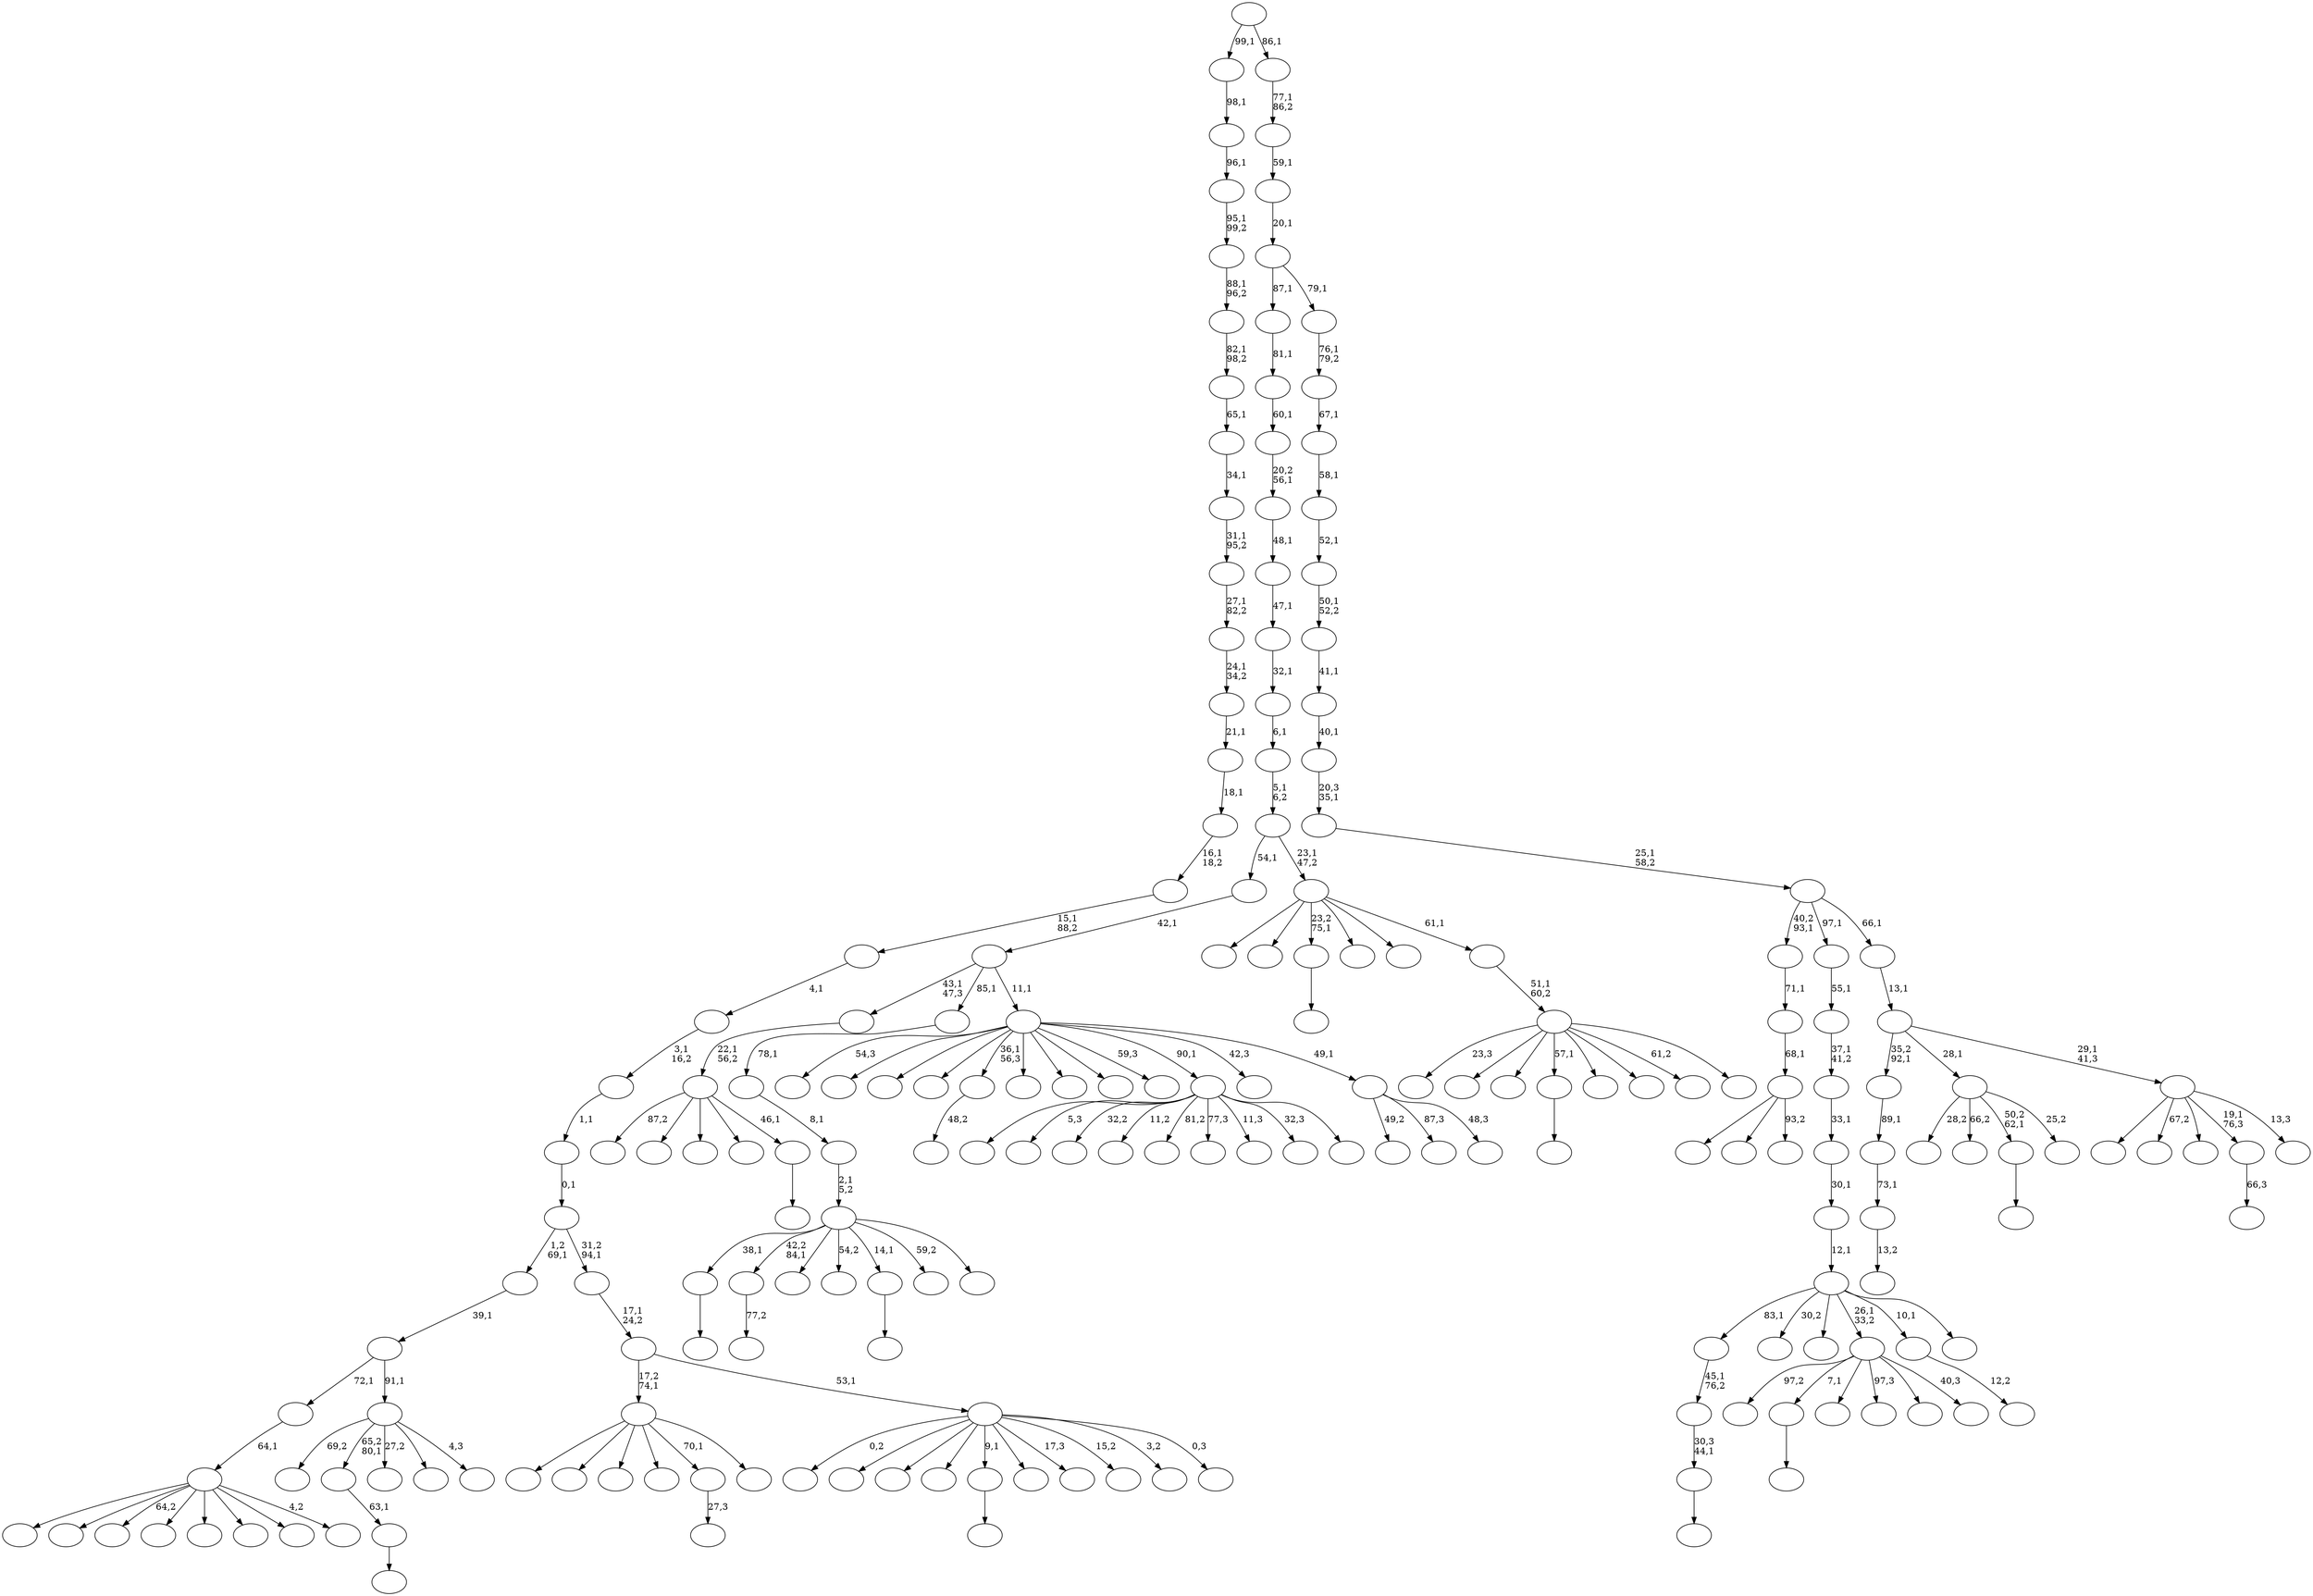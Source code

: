 digraph T {
	200 [label=""]
	199 [label=""]
	198 [label=""]
	197 [label=""]
	196 [label=""]
	195 [label=""]
	194 [label=""]
	193 [label=""]
	192 [label=""]
	191 [label=""]
	190 [label=""]
	189 [label=""]
	188 [label=""]
	187 [label=""]
	186 [label=""]
	185 [label=""]
	184 [label=""]
	183 [label=""]
	182 [label=""]
	181 [label=""]
	180 [label=""]
	179 [label=""]
	178 [label=""]
	177 [label=""]
	176 [label=""]
	175 [label=""]
	174 [label=""]
	173 [label=""]
	172 [label=""]
	171 [label=""]
	170 [label=""]
	169 [label=""]
	168 [label=""]
	167 [label=""]
	166 [label=""]
	165 [label=""]
	164 [label=""]
	163 [label=""]
	162 [label=""]
	161 [label=""]
	160 [label=""]
	159 [label=""]
	158 [label=""]
	157 [label=""]
	156 [label=""]
	155 [label=""]
	154 [label=""]
	153 [label=""]
	152 [label=""]
	151 [label=""]
	150 [label=""]
	149 [label=""]
	148 [label=""]
	147 [label=""]
	146 [label=""]
	145 [label=""]
	144 [label=""]
	143 [label=""]
	142 [label=""]
	141 [label=""]
	140 [label=""]
	139 [label=""]
	138 [label=""]
	137 [label=""]
	136 [label=""]
	135 [label=""]
	134 [label=""]
	133 [label=""]
	132 [label=""]
	131 [label=""]
	130 [label=""]
	129 [label=""]
	128 [label=""]
	127 [label=""]
	126 [label=""]
	125 [label=""]
	124 [label=""]
	123 [label=""]
	122 [label=""]
	121 [label=""]
	120 [label=""]
	119 [label=""]
	118 [label=""]
	117 [label=""]
	116 [label=""]
	115 [label=""]
	114 [label=""]
	113 [label=""]
	112 [label=""]
	111 [label=""]
	110 [label=""]
	109 [label=""]
	108 [label=""]
	107 [label=""]
	106 [label=""]
	105 [label=""]
	104 [label=""]
	103 [label=""]
	102 [label=""]
	101 [label=""]
	100 [label=""]
	99 [label=""]
	98 [label=""]
	97 [label=""]
	96 [label=""]
	95 [label=""]
	94 [label=""]
	93 [label=""]
	92 [label=""]
	91 [label=""]
	90 [label=""]
	89 [label=""]
	88 [label=""]
	87 [label=""]
	86 [label=""]
	85 [label=""]
	84 [label=""]
	83 [label=""]
	82 [label=""]
	81 [label=""]
	80 [label=""]
	79 [label=""]
	78 [label=""]
	77 [label=""]
	76 [label=""]
	75 [label=""]
	74 [label=""]
	73 [label=""]
	72 [label=""]
	71 [label=""]
	70 [label=""]
	69 [label=""]
	68 [label=""]
	67 [label=""]
	66 [label=""]
	65 [label=""]
	64 [label=""]
	63 [label=""]
	62 [label=""]
	61 [label=""]
	60 [label=""]
	59 [label=""]
	58 [label=""]
	57 [label=""]
	56 [label=""]
	55 [label=""]
	54 [label=""]
	53 [label=""]
	52 [label=""]
	51 [label=""]
	50 [label=""]
	49 [label=""]
	48 [label=""]
	47 [label=""]
	46 [label=""]
	45 [label=""]
	44 [label=""]
	43 [label=""]
	42 [label=""]
	41 [label=""]
	40 [label=""]
	39 [label=""]
	38 [label=""]
	37 [label=""]
	36 [label=""]
	35 [label=""]
	34 [label=""]
	33 [label=""]
	32 [label=""]
	31 [label=""]
	30 [label=""]
	29 [label=""]
	28 [label=""]
	27 [label=""]
	26 [label=""]
	25 [label=""]
	24 [label=""]
	23 [label=""]
	22 [label=""]
	21 [label=""]
	20 [label=""]
	19 [label=""]
	18 [label=""]
	17 [label=""]
	16 [label=""]
	15 [label=""]
	14 [label=""]
	13 [label=""]
	12 [label=""]
	11 [label=""]
	10 [label=""]
	9 [label=""]
	8 [label=""]
	7 [label=""]
	6 [label=""]
	5 [label=""]
	4 [label=""]
	3 [label=""]
	2 [label=""]
	1 [label=""]
	0 [label=""]
	196 -> 197 [label=""]
	190 -> 191 [label=""]
	183 -> 184 [label="77,2"]
	178 -> 179 [label="48,2"]
	169 -> 170 [label=""]
	165 -> 166 [label=""]
	164 -> 165 [label="30,3\n44,1"]
	163 -> 164 [label="45,1\n76,2"]
	157 -> 158 [label=""]
	140 -> 141 [label=""]
	139 -> 148 [label="87,2"]
	139 -> 147 [label=""]
	139 -> 144 [label=""]
	139 -> 143 [label=""]
	139 -> 140 [label="46,1"]
	138 -> 139 [label="22,1\n56,2"]
	135 -> 136 [label=""]
	128 -> 129 [label=""]
	124 -> 125 [label=""]
	123 -> 124 [label="63,1"]
	119 -> 120 [label=""]
	110 -> 111 [label="27,3"]
	107 -> 108 [label="66,3"]
	104 -> 194 [label="97,2"]
	104 -> 190 [label="7,1"]
	104 -> 137 [label=""]
	104 -> 132 [label="97,3"]
	104 -> 126 [label=""]
	104 -> 105 [label="40,3"]
	100 -> 101 [label="12,2"]
	97 -> 196 [label="38,1"]
	97 -> 183 [label="42,2\n84,1"]
	97 -> 152 [label=""]
	97 -> 145 [label="54,2"]
	97 -> 119 [label="14,1"]
	97 -> 117 [label="59,2"]
	97 -> 98 [label=""]
	96 -> 97 [label="2,1\n5,2"]
	95 -> 96 [label="8,1"]
	94 -> 95 [label="78,1"]
	90 -> 200 [label=""]
	90 -> 188 [label="5,3"]
	90 -> 168 [label="32,2"]
	90 -> 151 [label="11,2"]
	90 -> 149 [label="81,2"]
	90 -> 131 [label="77,3"]
	90 -> 113 [label="11,3"]
	90 -> 93 [label="32,3"]
	90 -> 91 [label=""]
	88 -> 172 [label=""]
	88 -> 112 [label=""]
	88 -> 89 [label="93,2"]
	87 -> 88 [label="68,1"]
	86 -> 87 [label="71,1"]
	83 -> 199 [label=""]
	83 -> 174 [label=""]
	83 -> 155 [label="64,2"]
	83 -> 146 [label=""]
	83 -> 122 [label=""]
	83 -> 116 [label=""]
	83 -> 109 [label=""]
	83 -> 84 [label="4,2"]
	82 -> 83 [label="64,1"]
	80 -> 81 [label="13,2"]
	79 -> 80 [label="73,1"]
	78 -> 79 [label="89,1"]
	76 -> 193 [label="28,2"]
	76 -> 167 [label="66,2"]
	76 -> 157 [label="50,2\n62,1"]
	76 -> 77 [label="25,2"]
	73 -> 185 [label=""]
	73 -> 156 [label=""]
	73 -> 142 [label=""]
	73 -> 134 [label=""]
	73 -> 110 [label="70,1"]
	73 -> 74 [label=""]
	70 -> 182 [label="49,2"]
	70 -> 175 [label="87,3"]
	70 -> 71 [label="48,3"]
	69 -> 195 [label="54,3"]
	69 -> 189 [label=""]
	69 -> 186 [label=""]
	69 -> 180 [label=""]
	69 -> 178 [label="36,1\n56,3"]
	69 -> 162 [label=""]
	69 -> 127 [label=""]
	69 -> 121 [label=""]
	69 -> 106 [label="59,3"]
	69 -> 90 [label="90,1"]
	69 -> 72 [label="42,3"]
	69 -> 70 [label="49,1"]
	68 -> 138 [label="43,1\n47,3"]
	68 -> 94 [label="85,1"]
	68 -> 69 [label="11,1"]
	67 -> 68 [label="42,1"]
	65 -> 163 [label="83,1"]
	65 -> 159 [label="30,2"]
	65 -> 153 [label=""]
	65 -> 104 [label="26,1\n33,2"]
	65 -> 100 [label="10,1"]
	65 -> 66 [label=""]
	64 -> 65 [label="12,1"]
	63 -> 64 [label="30,1"]
	62 -> 63 [label="33,1"]
	61 -> 62 [label="37,1\n41,2"]
	60 -> 61 [label="55,1"]
	57 -> 171 [label="69,2"]
	57 -> 123 [label="65,2\n80,1"]
	57 -> 99 [label="27,2"]
	57 -> 92 [label=""]
	57 -> 58 [label="4,3"]
	56 -> 82 [label="72,1"]
	56 -> 57 [label="91,1"]
	55 -> 56 [label="39,1"]
	53 -> 173 [label="0,2"]
	53 -> 160 [label=""]
	53 -> 150 [label=""]
	53 -> 133 [label=""]
	53 -> 128 [label="9,1"]
	53 -> 115 [label=""]
	53 -> 114 [label="17,3"]
	53 -> 103 [label="15,2"]
	53 -> 75 [label="3,2"]
	53 -> 54 [label="0,3"]
	52 -> 73 [label="17,2\n74,1"]
	52 -> 53 [label="53,1"]
	51 -> 52 [label="17,1\n24,2"]
	50 -> 55 [label="1,2\n69,1"]
	50 -> 51 [label="31,2\n94,1"]
	49 -> 50 [label="0,1"]
	48 -> 49 [label="1,1"]
	47 -> 48 [label="3,1\n16,2"]
	46 -> 47 [label="4,1"]
	45 -> 46 [label="15,1\n88,2"]
	44 -> 45 [label="16,1\n18,2"]
	43 -> 44 [label="18,1"]
	42 -> 43 [label="21,1"]
	41 -> 42 [label="24,1\n34,2"]
	40 -> 41 [label="27,1\n82,2"]
	39 -> 40 [label="31,1\n95,2"]
	38 -> 39 [label="34,1"]
	37 -> 38 [label="65,1"]
	36 -> 37 [label="82,1\n98,2"]
	35 -> 36 [label="88,1\n96,2"]
	34 -> 35 [label="95,1\n99,2"]
	33 -> 34 [label="96,1"]
	32 -> 33 [label="98,1"]
	30 -> 192 [label="23,3"]
	30 -> 181 [label=""]
	30 -> 176 [label=""]
	30 -> 169 [label="57,1"]
	30 -> 130 [label=""]
	30 -> 118 [label=""]
	30 -> 102 [label="61,2"]
	30 -> 31 [label=""]
	29 -> 30 [label="51,1\n60,2"]
	28 -> 198 [label=""]
	28 -> 187 [label=""]
	28 -> 135 [label="23,2\n75,1"]
	28 -> 85 [label=""]
	28 -> 59 [label=""]
	28 -> 29 [label="61,1"]
	27 -> 67 [label="54,1"]
	27 -> 28 [label="23,1\n47,2"]
	26 -> 27 [label="5,1\n6,2"]
	25 -> 26 [label="6,1"]
	24 -> 25 [label="32,1"]
	23 -> 24 [label="47,1"]
	22 -> 23 [label="48,1"]
	21 -> 22 [label="20,2\n56,1"]
	20 -> 21 [label="60,1"]
	19 -> 20 [label="81,1"]
	17 -> 177 [label=""]
	17 -> 161 [label="67,2"]
	17 -> 154 [label=""]
	17 -> 107 [label="19,1\n76,3"]
	17 -> 18 [label="13,3"]
	16 -> 78 [label="35,2\n92,1"]
	16 -> 76 [label="28,1"]
	16 -> 17 [label="29,1\n41,3"]
	15 -> 16 [label="13,1"]
	14 -> 86 [label="40,2\n93,1"]
	14 -> 60 [label="97,1"]
	14 -> 15 [label="66,1"]
	13 -> 14 [label="25,1\n58,2"]
	12 -> 13 [label="20,3\n35,1"]
	11 -> 12 [label="40,1"]
	10 -> 11 [label="41,1"]
	9 -> 10 [label="50,1\n52,2"]
	8 -> 9 [label="52,1"]
	7 -> 8 [label="58,1"]
	6 -> 7 [label="67,1"]
	5 -> 6 [label="76,1\n79,2"]
	4 -> 19 [label="87,1"]
	4 -> 5 [label="79,1"]
	3 -> 4 [label="20,1"]
	2 -> 3 [label="59,1"]
	1 -> 2 [label="77,1\n86,2"]
	0 -> 32 [label="99,1"]
	0 -> 1 [label="86,1"]
}
